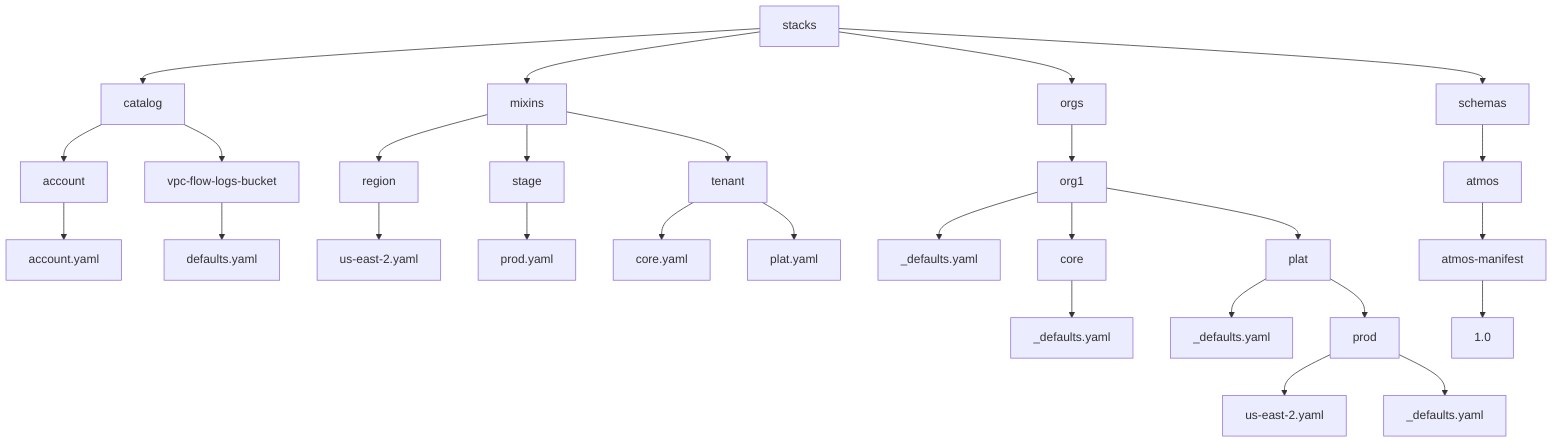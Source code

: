 graph TD;
    stacks_catalog["catalog"];
    stacks_catalog_account["account"];
    stacks_catalog_account_account_yaml["account.yaml"];
    stacks_catalog_vpc-flow-logs-bucket["vpc-flow-logs-bucket"];
    stacks_catalog_vpc-flow-logs-bucket_defaults_yaml["defaults.yaml"];
    stacks_mixins["mixins"];
    stacks_mixins_region["region"];
    stacks_mixins_region_us-east-2_yaml["us-east-2.yaml"];
    stacks_mixins_stage["stage"];
    stacks_mixins_stage_prod_yaml["prod.yaml"];
    stacks_mixins_tenant["tenant"];
    stacks_mixins_tenant_core_yaml["core.yaml"];
    stacks_mixins_tenant_plat_yaml["plat.yaml"];
    stacks_orgs["orgs"];
    stacks_orgs_org1["org1"];
    stacks_orgs_org1__defaults_yaml["_defaults.yaml"];
    stacks_orgs_org1_core["core"];
    stacks_orgs_org1_core__defaults_yaml["_defaults.yaml"];
    stacks_orgs_org1_plat["plat"];
    stacks_orgs_org1_plat__defaults_yaml["_defaults.yaml"];
    stacks_orgs_org1_plat_prod["prod"];
    stacks_orgs_org1_plat_prod_us-east-2_yaml["us-east-2.yaml"];
    stacks_orgs_org1_plat_prod__defaults_yaml["_defaults.yaml"];
    stacks_schemas["schemas"];
    stacks_schemas_atmos["atmos"];
    stacks_schemas_atmos_atmos-manifest["atmos-manifest"];
    stacks_schemas_atmos_atmos-manifest_1_0["1.0"];
    stacks --> stacks_catalog;
    stacks_catalog --> stacks_catalog_account;
    stacks_catalog_account --> stacks_catalog_account_account_yaml;
    stacks_catalog --> stacks_catalog_vpc-flow-logs-bucket;
    stacks_catalog_vpc-flow-logs-bucket --> stacks_catalog_vpc-flow-logs-bucket_defaults_yaml;
    stacks --> stacks_mixins;
    stacks_mixins --> stacks_mixins_region;
    stacks_mixins_region --> stacks_mixins_region_us-east-2_yaml;
    stacks_mixins --> stacks_mixins_stage;
    stacks_mixins_stage --> stacks_mixins_stage_prod_yaml;
    stacks_mixins --> stacks_mixins_tenant;
    stacks_mixins_tenant --> stacks_mixins_tenant_core_yaml;
    stacks_mixins_tenant --> stacks_mixins_tenant_plat_yaml;
    stacks --> stacks_orgs;
    stacks_orgs --> stacks_orgs_org1;
    stacks_orgs_org1 --> stacks_orgs_org1__defaults_yaml;
    stacks_orgs_org1 --> stacks_orgs_org1_core;
    stacks_orgs_org1_core --> stacks_orgs_org1_core__defaults_yaml;
    stacks_orgs_org1 --> stacks_orgs_org1_plat;
    stacks_orgs_org1_plat --> stacks_orgs_org1_plat__defaults_yaml;
    stacks_orgs_org1_plat --> stacks_orgs_org1_plat_prod;
    stacks_orgs_org1_plat_prod --> stacks_orgs_org1_plat_prod_us-east-2_yaml;
    stacks_orgs_org1_plat_prod --> stacks_orgs_org1_plat_prod__defaults_yaml;
    stacks --> stacks_schemas;
    stacks_schemas --> stacks_schemas_atmos;
    stacks_schemas_atmos --> stacks_schemas_atmos_atmos-manifest;
    stacks_schemas_atmos_atmos-manifest --> stacks_schemas_atmos_atmos-manifest_1_0;